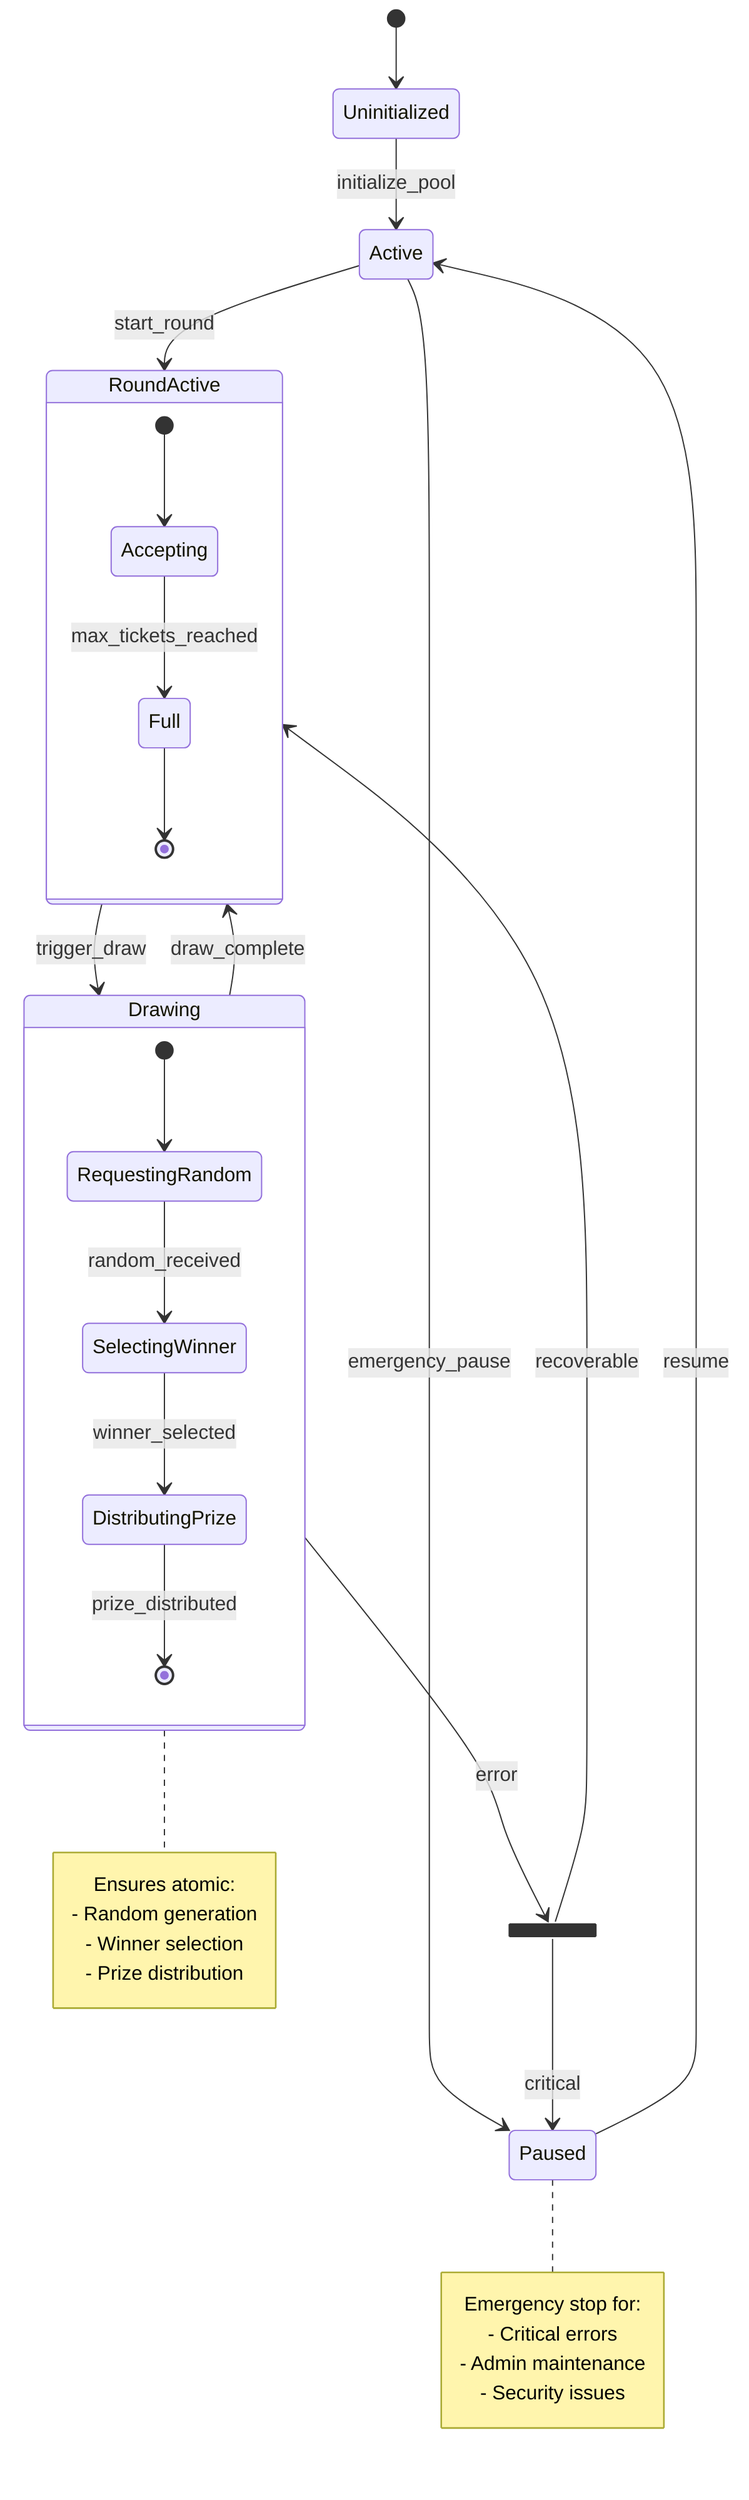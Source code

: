 stateDiagram-v2
    [*] --> Uninitialized
    
    Uninitialized --> Active: initialize_pool
    Active --> RoundActive: start_round
    
    RoundActive --> Drawing: trigger_draw
    Drawing --> RoundActive: draw_complete
    
    state RoundActive {
        [*] --> Accepting
        Accepting --> Full: max_tickets_reached
        Full --> [*]
    }
    
    state Drawing {
        [*] --> RequestingRandom
        RequestingRandom --> SelectingWinner: random_received
        SelectingWinner --> DistributingPrize: winner_selected
        DistributingPrize --> [*]: prize_distributed
    }
    
    Active --> Paused: emergency_pause
    Paused --> Active: resume
    
    state fork_state <<fork>>
    Drawing --> fork_state: error
    fork_state --> RoundActive: recoverable
    fork_state --> Paused: critical
    
    note right of Paused
        Emergency stop for:
        - Critical errors
        - Admin maintenance
        - Security issues
    end note
    
    note right of Drawing
        Ensures atomic:
        - Random generation
        - Winner selection
        - Prize distribution
    end note